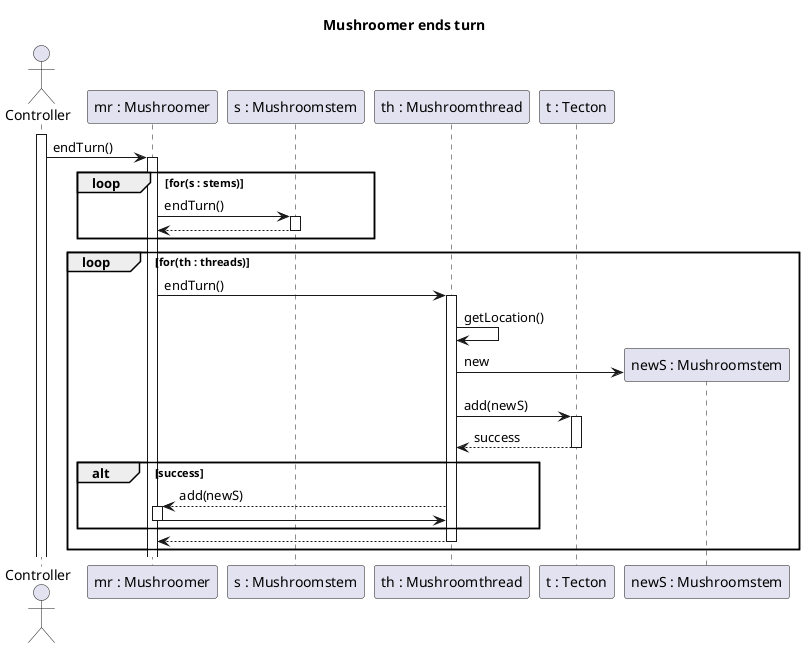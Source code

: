 @startuml Mushroomer ends turn

title Mushroomer ends turn

actor Controller
participant "mr : Mushroomer" as MR
participant "s : Mushroomstem" as S
participant "th : Mushroomthread" as TH
participant "t : Tecton" as T
participant "newS : Mushroomstem" as NS

activate Controller
Controller -> MR : endTurn()
activate MR

loop for(s : stems)
    MR -> S : endTurn()
    activate S

    MR <-- S
    deactivate S
end

loop for(th : threads)
    MR -> TH : endTurn()
    activate TH

    TH -> TH : getLocation()
    TH -> NS **: new
    TH -> T: add(newS)
    activate T

    TH <-- T : success
    deactivate

    alt success
        MR <-- TH : add(newS)
        activate MR
        MR -> TH
        deactivate MR
    end
    MR <-- TH
    deactivate TH
end


@enduml